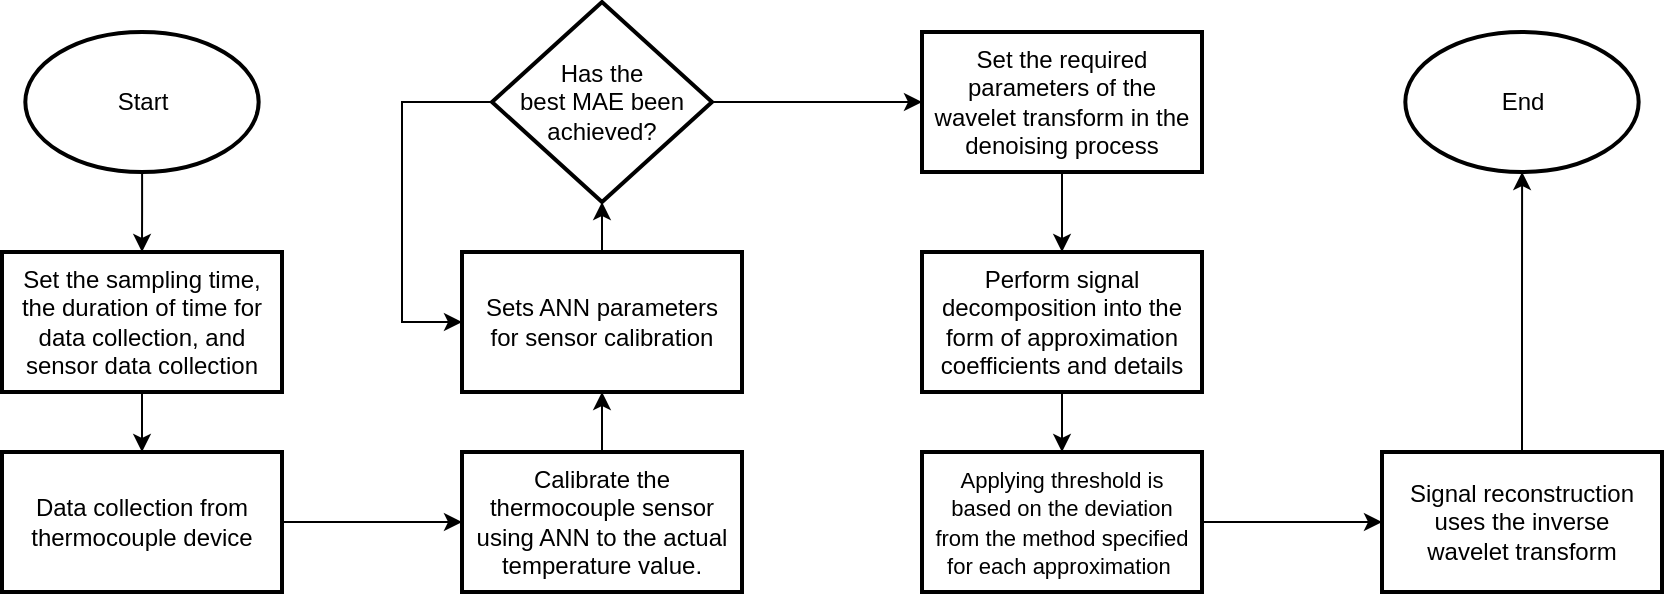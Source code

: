 <mxfile version="21.6.1" type="device">
  <diagram name="Page-1" id="Z0UARk2dZ5ztU8HP4Svf">
    <mxGraphModel dx="1392" dy="797" grid="1" gridSize="10" guides="1" tooltips="1" connect="1" arrows="1" fold="1" page="1" pageScale="1" pageWidth="850" pageHeight="1100" math="0" shadow="0">
      <root>
        <mxCell id="0" />
        <mxCell id="1" parent="0" />
        <mxCell id="_mEVetN7nfMlTZuGp1Y5-10" value="" style="edgeStyle=orthogonalEdgeStyle;rounded=0;orthogonalLoop=1;jettySize=auto;html=1;" parent="1" source="_mEVetN7nfMlTZuGp1Y5-8" target="_mEVetN7nfMlTZuGp1Y5-9" edge="1">
          <mxGeometry relative="1" as="geometry" />
        </mxCell>
        <mxCell id="_mEVetN7nfMlTZuGp1Y5-8" value="Start" style="strokeWidth=2;html=1;shape=mxgraph.flowchart.start_1;whiteSpace=wrap;" parent="1" vertex="1">
          <mxGeometry x="161.66" y="200" width="116.67" height="70" as="geometry" />
        </mxCell>
        <mxCell id="_mEVetN7nfMlTZuGp1Y5-16" value="" style="edgeStyle=orthogonalEdgeStyle;rounded=0;orthogonalLoop=1;jettySize=auto;html=1;" parent="1" source="_mEVetN7nfMlTZuGp1Y5-9" target="_mEVetN7nfMlTZuGp1Y5-15" edge="1">
          <mxGeometry relative="1" as="geometry" />
        </mxCell>
        <mxCell id="_mEVetN7nfMlTZuGp1Y5-9" value="Set the sampling time, the duration of time for data collection, and &lt;br&gt;sensor data collection" style="whiteSpace=wrap;html=1;strokeWidth=2;" parent="1" vertex="1">
          <mxGeometry x="150" y="310" width="140" height="70" as="geometry" />
        </mxCell>
        <mxCell id="_mEVetN7nfMlTZuGp1Y5-20" value="" style="edgeStyle=orthogonalEdgeStyle;rounded=0;orthogonalLoop=1;jettySize=auto;html=1;" parent="1" source="_mEVetN7nfMlTZuGp1Y5-11" target="_mEVetN7nfMlTZuGp1Y5-13" edge="1">
          <mxGeometry relative="1" as="geometry" />
        </mxCell>
        <mxCell id="_mEVetN7nfMlTZuGp1Y5-11" value="Sets ANN parameters &lt;br&gt;for sensor calibration" style="whiteSpace=wrap;html=1;strokeWidth=2;" parent="1" vertex="1">
          <mxGeometry x="380" y="310" width="140" height="70" as="geometry" />
        </mxCell>
        <mxCell id="_mEVetN7nfMlTZuGp1Y5-30" value="" style="edgeStyle=orthogonalEdgeStyle;rounded=0;orthogonalLoop=1;jettySize=auto;html=1;" parent="1" source="_mEVetN7nfMlTZuGp1Y5-13" target="_mEVetN7nfMlTZuGp1Y5-24" edge="1">
          <mxGeometry relative="1" as="geometry" />
        </mxCell>
        <mxCell id="_mEVetN7nfMlTZuGp1Y5-13" value="Has the &lt;br&gt;best MAE been &lt;br&gt;achieved?" style="rhombus;whiteSpace=wrap;html=1;strokeWidth=2;direction=south;" parent="1" vertex="1">
          <mxGeometry x="395" y="185" width="110" height="100" as="geometry" />
        </mxCell>
        <mxCell id="_mEVetN7nfMlTZuGp1Y5-28" value="" style="edgeStyle=orthogonalEdgeStyle;rounded=0;orthogonalLoop=1;jettySize=auto;html=1;" parent="1" source="_mEVetN7nfMlTZuGp1Y5-15" target="_mEVetN7nfMlTZuGp1Y5-27" edge="1">
          <mxGeometry relative="1" as="geometry" />
        </mxCell>
        <mxCell id="_mEVetN7nfMlTZuGp1Y5-15" value="Data collection from thermocouple device" style="whiteSpace=wrap;html=1;strokeWidth=2;" parent="1" vertex="1">
          <mxGeometry x="150.0" y="410" width="140" height="70" as="geometry" />
        </mxCell>
        <mxCell id="_mEVetN7nfMlTZuGp1Y5-34" value="" style="edgeStyle=orthogonalEdgeStyle;rounded=0;orthogonalLoop=1;jettySize=auto;html=1;" parent="1" source="_mEVetN7nfMlTZuGp1Y5-24" target="_mEVetN7nfMlTZuGp1Y5-33" edge="1">
          <mxGeometry relative="1" as="geometry" />
        </mxCell>
        <mxCell id="_mEVetN7nfMlTZuGp1Y5-24" value="Set the required parameters of the wavelet transform in the denoising process" style="whiteSpace=wrap;html=1;strokeWidth=2;" parent="1" vertex="1">
          <mxGeometry x="610" y="200" width="140" height="70" as="geometry" />
        </mxCell>
        <mxCell id="_mEVetN7nfMlTZuGp1Y5-29" value="" style="edgeStyle=orthogonalEdgeStyle;rounded=0;orthogonalLoop=1;jettySize=auto;html=1;" parent="1" source="_mEVetN7nfMlTZuGp1Y5-27" target="_mEVetN7nfMlTZuGp1Y5-11" edge="1">
          <mxGeometry relative="1" as="geometry" />
        </mxCell>
        <mxCell id="_mEVetN7nfMlTZuGp1Y5-27" value="Calibrate the thermocouple sensor using ANN to the actual temperature value." style="whiteSpace=wrap;html=1;strokeWidth=2;" parent="1" vertex="1">
          <mxGeometry x="380" y="410" width="140" height="70" as="geometry" />
        </mxCell>
        <mxCell id="_mEVetN7nfMlTZuGp1Y5-31" value="" style="endArrow=classic;html=1;rounded=0;entryX=0;entryY=0.5;entryDx=0;entryDy=0;" parent="1" target="_mEVetN7nfMlTZuGp1Y5-11" edge="1">
          <mxGeometry width="50" height="50" relative="1" as="geometry">
            <mxPoint x="350" y="340" as="sourcePoint" />
            <mxPoint x="370" y="320" as="targetPoint" />
            <Array as="points">
              <mxPoint x="350" y="345" />
            </Array>
          </mxGeometry>
        </mxCell>
        <mxCell id="_mEVetN7nfMlTZuGp1Y5-32" value="" style="endArrow=none;html=1;rounded=0;edgeStyle=elbowEdgeStyle;elbow=vertical;entryX=0.5;entryY=1;entryDx=0;entryDy=0;" parent="1" target="_mEVetN7nfMlTZuGp1Y5-13" edge="1">
          <mxGeometry width="50" height="50" relative="1" as="geometry">
            <mxPoint x="350" y="340" as="sourcePoint" />
            <mxPoint x="390" y="230" as="targetPoint" />
            <Array as="points">
              <mxPoint x="370" y="235" />
            </Array>
          </mxGeometry>
        </mxCell>
        <mxCell id="pNiOr5isdoSFTgfTi5Bh-2" value="" style="edgeStyle=orthogonalEdgeStyle;rounded=0;orthogonalLoop=1;jettySize=auto;html=1;" edge="1" parent="1" source="_mEVetN7nfMlTZuGp1Y5-33" target="pNiOr5isdoSFTgfTi5Bh-1">
          <mxGeometry relative="1" as="geometry" />
        </mxCell>
        <mxCell id="_mEVetN7nfMlTZuGp1Y5-33" value="Perform signal decomposition into the form of approximation coefficients and details" style="whiteSpace=wrap;html=1;strokeWidth=2;" parent="1" vertex="1">
          <mxGeometry x="610" y="310" width="140" height="70" as="geometry" />
        </mxCell>
        <mxCell id="pNiOr5isdoSFTgfTi5Bh-6" value="" style="edgeStyle=orthogonalEdgeStyle;rounded=0;orthogonalLoop=1;jettySize=auto;html=1;" edge="1" parent="1" source="pNiOr5isdoSFTgfTi5Bh-1" target="pNiOr5isdoSFTgfTi5Bh-5">
          <mxGeometry relative="1" as="geometry" />
        </mxCell>
        <mxCell id="pNiOr5isdoSFTgfTi5Bh-1" value="&lt;font style=&quot;font-size: 11px;&quot;&gt;Applying threshold is &lt;br&gt;based on the deviation &lt;br&gt;from the method specified for each approximation&amp;nbsp;&lt;/font&gt;" style="whiteSpace=wrap;html=1;strokeWidth=2;" vertex="1" parent="1">
          <mxGeometry x="610" y="410" width="140" height="70" as="geometry" />
        </mxCell>
        <mxCell id="pNiOr5isdoSFTgfTi5Bh-9" value="" style="edgeStyle=orthogonalEdgeStyle;rounded=0;orthogonalLoop=1;jettySize=auto;html=1;" edge="1" parent="1" source="pNiOr5isdoSFTgfTi5Bh-5" target="pNiOr5isdoSFTgfTi5Bh-8">
          <mxGeometry relative="1" as="geometry" />
        </mxCell>
        <mxCell id="pNiOr5isdoSFTgfTi5Bh-5" value="&lt;font style=&quot;font-size: 12px;&quot;&gt;Signal reconstruction uses the inverse &lt;br&gt;wavelet transform&lt;/font&gt;" style="whiteSpace=wrap;html=1;strokeWidth=2;" vertex="1" parent="1">
          <mxGeometry x="840" y="410" width="140" height="70" as="geometry" />
        </mxCell>
        <mxCell id="pNiOr5isdoSFTgfTi5Bh-8" value="End" style="strokeWidth=2;html=1;shape=mxgraph.flowchart.start_1;whiteSpace=wrap;" vertex="1" parent="1">
          <mxGeometry x="851.66" y="200" width="116.67" height="70" as="geometry" />
        </mxCell>
      </root>
    </mxGraphModel>
  </diagram>
</mxfile>
